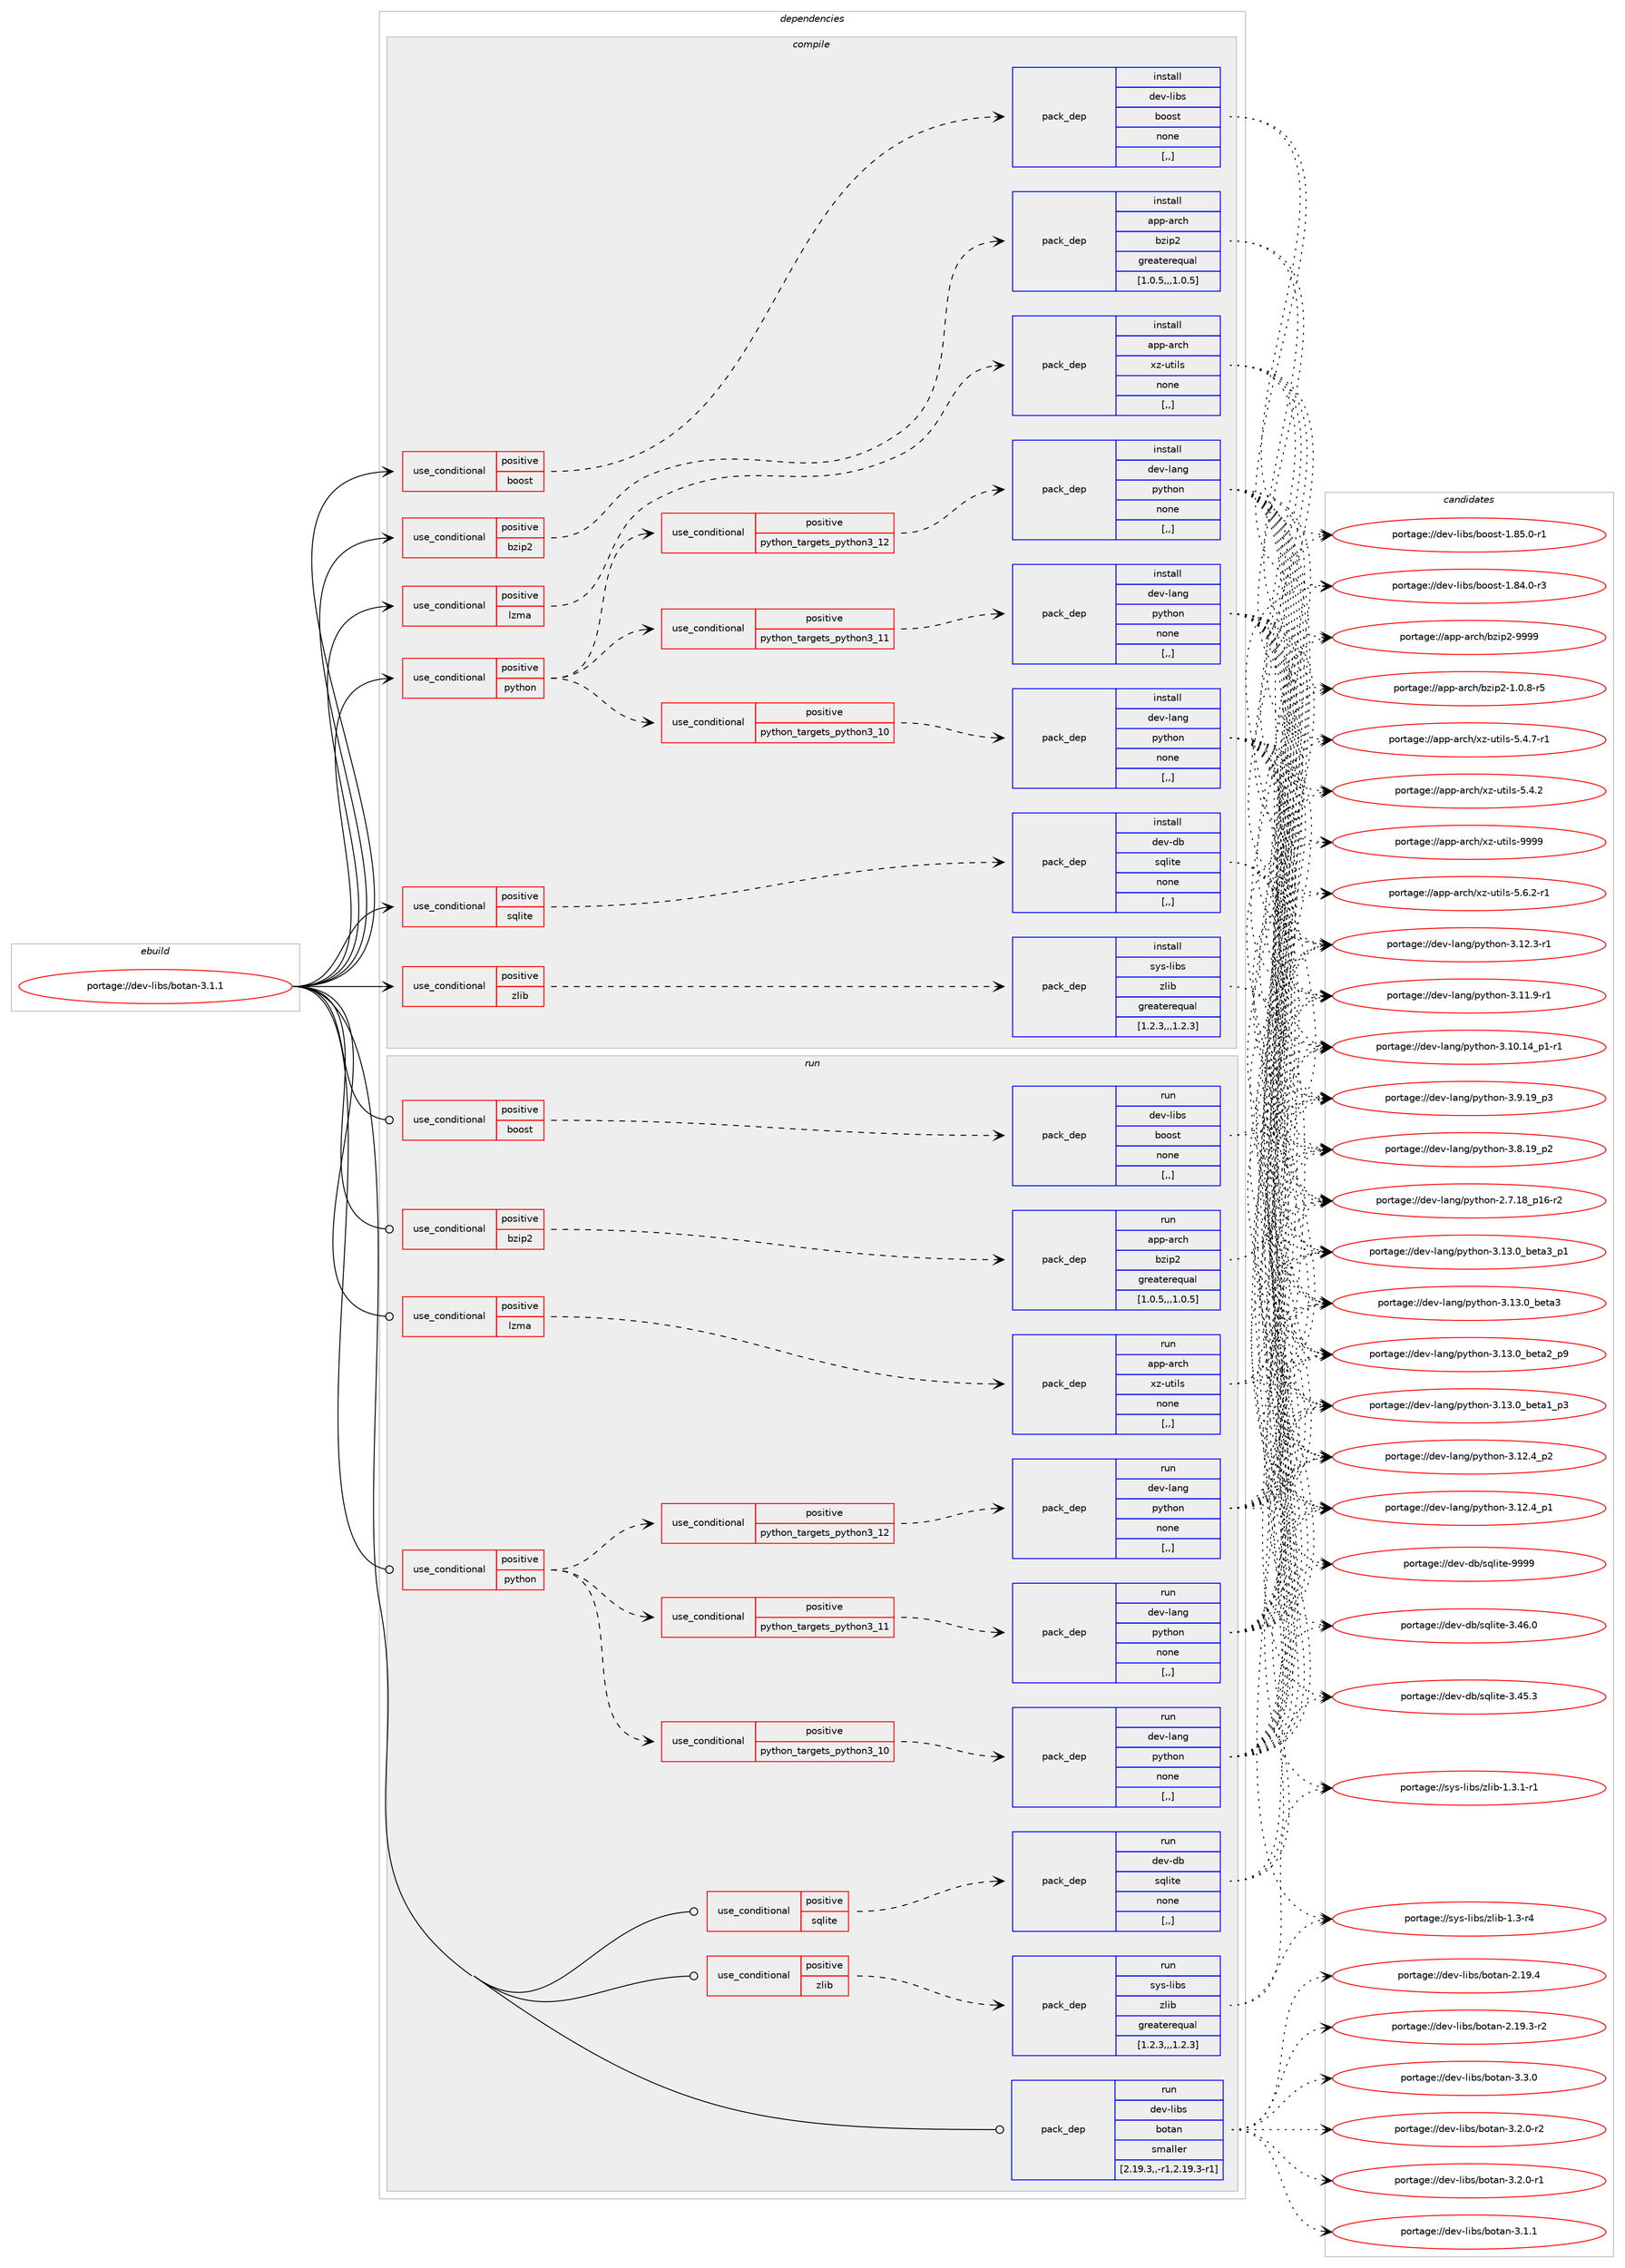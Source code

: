 digraph prolog {

# *************
# Graph options
# *************

newrank=true;
concentrate=true;
compound=true;
graph [rankdir=LR,fontname=Helvetica,fontsize=10,ranksep=1.5];#, ranksep=2.5, nodesep=0.2];
edge  [arrowhead=vee];
node  [fontname=Helvetica,fontsize=10];

# **********
# The ebuild
# **********

subgraph cluster_leftcol {
color=gray;
label=<<i>ebuild</i>>;
id [label="portage://dev-libs/botan-3.1.1", color=red, width=4, href="../dev-libs/botan-3.1.1.svg"];
}

# ****************
# The dependencies
# ****************

subgraph cluster_midcol {
color=gray;
label=<<i>dependencies</i>>;
subgraph cluster_compile {
fillcolor="#eeeeee";
style=filled;
label=<<i>compile</i>>;
subgraph cond25953 {
dependency106552 [label=<<TABLE BORDER="0" CELLBORDER="1" CELLSPACING="0" CELLPADDING="4"><TR><TD ROWSPAN="3" CELLPADDING="10">use_conditional</TD></TR><TR><TD>positive</TD></TR><TR><TD>boost</TD></TR></TABLE>>, shape=none, color=red];
subgraph pack79447 {
dependency106553 [label=<<TABLE BORDER="0" CELLBORDER="1" CELLSPACING="0" CELLPADDING="4" WIDTH="220"><TR><TD ROWSPAN="6" CELLPADDING="30">pack_dep</TD></TR><TR><TD WIDTH="110">install</TD></TR><TR><TD>dev-libs</TD></TR><TR><TD>boost</TD></TR><TR><TD>none</TD></TR><TR><TD>[,,]</TD></TR></TABLE>>, shape=none, color=blue];
}
dependency106552:e -> dependency106553:w [weight=20,style="dashed",arrowhead="vee"];
}
id:e -> dependency106552:w [weight=20,style="solid",arrowhead="vee"];
subgraph cond25954 {
dependency106554 [label=<<TABLE BORDER="0" CELLBORDER="1" CELLSPACING="0" CELLPADDING="4"><TR><TD ROWSPAN="3" CELLPADDING="10">use_conditional</TD></TR><TR><TD>positive</TD></TR><TR><TD>bzip2</TD></TR></TABLE>>, shape=none, color=red];
subgraph pack79448 {
dependency106555 [label=<<TABLE BORDER="0" CELLBORDER="1" CELLSPACING="0" CELLPADDING="4" WIDTH="220"><TR><TD ROWSPAN="6" CELLPADDING="30">pack_dep</TD></TR><TR><TD WIDTH="110">install</TD></TR><TR><TD>app-arch</TD></TR><TR><TD>bzip2</TD></TR><TR><TD>greaterequal</TD></TR><TR><TD>[1.0.5,,,1.0.5]</TD></TR></TABLE>>, shape=none, color=blue];
}
dependency106554:e -> dependency106555:w [weight=20,style="dashed",arrowhead="vee"];
}
id:e -> dependency106554:w [weight=20,style="solid",arrowhead="vee"];
subgraph cond25955 {
dependency106556 [label=<<TABLE BORDER="0" CELLBORDER="1" CELLSPACING="0" CELLPADDING="4"><TR><TD ROWSPAN="3" CELLPADDING="10">use_conditional</TD></TR><TR><TD>positive</TD></TR><TR><TD>lzma</TD></TR></TABLE>>, shape=none, color=red];
subgraph pack79449 {
dependency106557 [label=<<TABLE BORDER="0" CELLBORDER="1" CELLSPACING="0" CELLPADDING="4" WIDTH="220"><TR><TD ROWSPAN="6" CELLPADDING="30">pack_dep</TD></TR><TR><TD WIDTH="110">install</TD></TR><TR><TD>app-arch</TD></TR><TR><TD>xz-utils</TD></TR><TR><TD>none</TD></TR><TR><TD>[,,]</TD></TR></TABLE>>, shape=none, color=blue];
}
dependency106556:e -> dependency106557:w [weight=20,style="dashed",arrowhead="vee"];
}
id:e -> dependency106556:w [weight=20,style="solid",arrowhead="vee"];
subgraph cond25956 {
dependency106558 [label=<<TABLE BORDER="0" CELLBORDER="1" CELLSPACING="0" CELLPADDING="4"><TR><TD ROWSPAN="3" CELLPADDING="10">use_conditional</TD></TR><TR><TD>positive</TD></TR><TR><TD>python</TD></TR></TABLE>>, shape=none, color=red];
subgraph cond25957 {
dependency106559 [label=<<TABLE BORDER="0" CELLBORDER="1" CELLSPACING="0" CELLPADDING="4"><TR><TD ROWSPAN="3" CELLPADDING="10">use_conditional</TD></TR><TR><TD>positive</TD></TR><TR><TD>python_targets_python3_10</TD></TR></TABLE>>, shape=none, color=red];
subgraph pack79450 {
dependency106560 [label=<<TABLE BORDER="0" CELLBORDER="1" CELLSPACING="0" CELLPADDING="4" WIDTH="220"><TR><TD ROWSPAN="6" CELLPADDING="30">pack_dep</TD></TR><TR><TD WIDTH="110">install</TD></TR><TR><TD>dev-lang</TD></TR><TR><TD>python</TD></TR><TR><TD>none</TD></TR><TR><TD>[,,]</TD></TR></TABLE>>, shape=none, color=blue];
}
dependency106559:e -> dependency106560:w [weight=20,style="dashed",arrowhead="vee"];
}
dependency106558:e -> dependency106559:w [weight=20,style="dashed",arrowhead="vee"];
subgraph cond25958 {
dependency106561 [label=<<TABLE BORDER="0" CELLBORDER="1" CELLSPACING="0" CELLPADDING="4"><TR><TD ROWSPAN="3" CELLPADDING="10">use_conditional</TD></TR><TR><TD>positive</TD></TR><TR><TD>python_targets_python3_11</TD></TR></TABLE>>, shape=none, color=red];
subgraph pack79451 {
dependency106562 [label=<<TABLE BORDER="0" CELLBORDER="1" CELLSPACING="0" CELLPADDING="4" WIDTH="220"><TR><TD ROWSPAN="6" CELLPADDING="30">pack_dep</TD></TR><TR><TD WIDTH="110">install</TD></TR><TR><TD>dev-lang</TD></TR><TR><TD>python</TD></TR><TR><TD>none</TD></TR><TR><TD>[,,]</TD></TR></TABLE>>, shape=none, color=blue];
}
dependency106561:e -> dependency106562:w [weight=20,style="dashed",arrowhead="vee"];
}
dependency106558:e -> dependency106561:w [weight=20,style="dashed",arrowhead="vee"];
subgraph cond25959 {
dependency106563 [label=<<TABLE BORDER="0" CELLBORDER="1" CELLSPACING="0" CELLPADDING="4"><TR><TD ROWSPAN="3" CELLPADDING="10">use_conditional</TD></TR><TR><TD>positive</TD></TR><TR><TD>python_targets_python3_12</TD></TR></TABLE>>, shape=none, color=red];
subgraph pack79452 {
dependency106564 [label=<<TABLE BORDER="0" CELLBORDER="1" CELLSPACING="0" CELLPADDING="4" WIDTH="220"><TR><TD ROWSPAN="6" CELLPADDING="30">pack_dep</TD></TR><TR><TD WIDTH="110">install</TD></TR><TR><TD>dev-lang</TD></TR><TR><TD>python</TD></TR><TR><TD>none</TD></TR><TR><TD>[,,]</TD></TR></TABLE>>, shape=none, color=blue];
}
dependency106563:e -> dependency106564:w [weight=20,style="dashed",arrowhead="vee"];
}
dependency106558:e -> dependency106563:w [weight=20,style="dashed",arrowhead="vee"];
}
id:e -> dependency106558:w [weight=20,style="solid",arrowhead="vee"];
subgraph cond25960 {
dependency106565 [label=<<TABLE BORDER="0" CELLBORDER="1" CELLSPACING="0" CELLPADDING="4"><TR><TD ROWSPAN="3" CELLPADDING="10">use_conditional</TD></TR><TR><TD>positive</TD></TR><TR><TD>sqlite</TD></TR></TABLE>>, shape=none, color=red];
subgraph pack79453 {
dependency106566 [label=<<TABLE BORDER="0" CELLBORDER="1" CELLSPACING="0" CELLPADDING="4" WIDTH="220"><TR><TD ROWSPAN="6" CELLPADDING="30">pack_dep</TD></TR><TR><TD WIDTH="110">install</TD></TR><TR><TD>dev-db</TD></TR><TR><TD>sqlite</TD></TR><TR><TD>none</TD></TR><TR><TD>[,,]</TD></TR></TABLE>>, shape=none, color=blue];
}
dependency106565:e -> dependency106566:w [weight=20,style="dashed",arrowhead="vee"];
}
id:e -> dependency106565:w [weight=20,style="solid",arrowhead="vee"];
subgraph cond25961 {
dependency106567 [label=<<TABLE BORDER="0" CELLBORDER="1" CELLSPACING="0" CELLPADDING="4"><TR><TD ROWSPAN="3" CELLPADDING="10">use_conditional</TD></TR><TR><TD>positive</TD></TR><TR><TD>zlib</TD></TR></TABLE>>, shape=none, color=red];
subgraph pack79454 {
dependency106568 [label=<<TABLE BORDER="0" CELLBORDER="1" CELLSPACING="0" CELLPADDING="4" WIDTH="220"><TR><TD ROWSPAN="6" CELLPADDING="30">pack_dep</TD></TR><TR><TD WIDTH="110">install</TD></TR><TR><TD>sys-libs</TD></TR><TR><TD>zlib</TD></TR><TR><TD>greaterequal</TD></TR><TR><TD>[1.2.3,,,1.2.3]</TD></TR></TABLE>>, shape=none, color=blue];
}
dependency106567:e -> dependency106568:w [weight=20,style="dashed",arrowhead="vee"];
}
id:e -> dependency106567:w [weight=20,style="solid",arrowhead="vee"];
}
subgraph cluster_compileandrun {
fillcolor="#eeeeee";
style=filled;
label=<<i>compile and run</i>>;
}
subgraph cluster_run {
fillcolor="#eeeeee";
style=filled;
label=<<i>run</i>>;
subgraph cond25962 {
dependency106569 [label=<<TABLE BORDER="0" CELLBORDER="1" CELLSPACING="0" CELLPADDING="4"><TR><TD ROWSPAN="3" CELLPADDING="10">use_conditional</TD></TR><TR><TD>positive</TD></TR><TR><TD>boost</TD></TR></TABLE>>, shape=none, color=red];
subgraph pack79455 {
dependency106570 [label=<<TABLE BORDER="0" CELLBORDER="1" CELLSPACING="0" CELLPADDING="4" WIDTH="220"><TR><TD ROWSPAN="6" CELLPADDING="30">pack_dep</TD></TR><TR><TD WIDTH="110">run</TD></TR><TR><TD>dev-libs</TD></TR><TR><TD>boost</TD></TR><TR><TD>none</TD></TR><TR><TD>[,,]</TD></TR></TABLE>>, shape=none, color=blue];
}
dependency106569:e -> dependency106570:w [weight=20,style="dashed",arrowhead="vee"];
}
id:e -> dependency106569:w [weight=20,style="solid",arrowhead="odot"];
subgraph cond25963 {
dependency106571 [label=<<TABLE BORDER="0" CELLBORDER="1" CELLSPACING="0" CELLPADDING="4"><TR><TD ROWSPAN="3" CELLPADDING="10">use_conditional</TD></TR><TR><TD>positive</TD></TR><TR><TD>bzip2</TD></TR></TABLE>>, shape=none, color=red];
subgraph pack79456 {
dependency106572 [label=<<TABLE BORDER="0" CELLBORDER="1" CELLSPACING="0" CELLPADDING="4" WIDTH="220"><TR><TD ROWSPAN="6" CELLPADDING="30">pack_dep</TD></TR><TR><TD WIDTH="110">run</TD></TR><TR><TD>app-arch</TD></TR><TR><TD>bzip2</TD></TR><TR><TD>greaterequal</TD></TR><TR><TD>[1.0.5,,,1.0.5]</TD></TR></TABLE>>, shape=none, color=blue];
}
dependency106571:e -> dependency106572:w [weight=20,style="dashed",arrowhead="vee"];
}
id:e -> dependency106571:w [weight=20,style="solid",arrowhead="odot"];
subgraph cond25964 {
dependency106573 [label=<<TABLE BORDER="0" CELLBORDER="1" CELLSPACING="0" CELLPADDING="4"><TR><TD ROWSPAN="3" CELLPADDING="10">use_conditional</TD></TR><TR><TD>positive</TD></TR><TR><TD>lzma</TD></TR></TABLE>>, shape=none, color=red];
subgraph pack79457 {
dependency106574 [label=<<TABLE BORDER="0" CELLBORDER="1" CELLSPACING="0" CELLPADDING="4" WIDTH="220"><TR><TD ROWSPAN="6" CELLPADDING="30">pack_dep</TD></TR><TR><TD WIDTH="110">run</TD></TR><TR><TD>app-arch</TD></TR><TR><TD>xz-utils</TD></TR><TR><TD>none</TD></TR><TR><TD>[,,]</TD></TR></TABLE>>, shape=none, color=blue];
}
dependency106573:e -> dependency106574:w [weight=20,style="dashed",arrowhead="vee"];
}
id:e -> dependency106573:w [weight=20,style="solid",arrowhead="odot"];
subgraph cond25965 {
dependency106575 [label=<<TABLE BORDER="0" CELLBORDER="1" CELLSPACING="0" CELLPADDING="4"><TR><TD ROWSPAN="3" CELLPADDING="10">use_conditional</TD></TR><TR><TD>positive</TD></TR><TR><TD>python</TD></TR></TABLE>>, shape=none, color=red];
subgraph cond25966 {
dependency106576 [label=<<TABLE BORDER="0" CELLBORDER="1" CELLSPACING="0" CELLPADDING="4"><TR><TD ROWSPAN="3" CELLPADDING="10">use_conditional</TD></TR><TR><TD>positive</TD></TR><TR><TD>python_targets_python3_10</TD></TR></TABLE>>, shape=none, color=red];
subgraph pack79458 {
dependency106577 [label=<<TABLE BORDER="0" CELLBORDER="1" CELLSPACING="0" CELLPADDING="4" WIDTH="220"><TR><TD ROWSPAN="6" CELLPADDING="30">pack_dep</TD></TR><TR><TD WIDTH="110">run</TD></TR><TR><TD>dev-lang</TD></TR><TR><TD>python</TD></TR><TR><TD>none</TD></TR><TR><TD>[,,]</TD></TR></TABLE>>, shape=none, color=blue];
}
dependency106576:e -> dependency106577:w [weight=20,style="dashed",arrowhead="vee"];
}
dependency106575:e -> dependency106576:w [weight=20,style="dashed",arrowhead="vee"];
subgraph cond25967 {
dependency106578 [label=<<TABLE BORDER="0" CELLBORDER="1" CELLSPACING="0" CELLPADDING="4"><TR><TD ROWSPAN="3" CELLPADDING="10">use_conditional</TD></TR><TR><TD>positive</TD></TR><TR><TD>python_targets_python3_11</TD></TR></TABLE>>, shape=none, color=red];
subgraph pack79459 {
dependency106579 [label=<<TABLE BORDER="0" CELLBORDER="1" CELLSPACING="0" CELLPADDING="4" WIDTH="220"><TR><TD ROWSPAN="6" CELLPADDING="30">pack_dep</TD></TR><TR><TD WIDTH="110">run</TD></TR><TR><TD>dev-lang</TD></TR><TR><TD>python</TD></TR><TR><TD>none</TD></TR><TR><TD>[,,]</TD></TR></TABLE>>, shape=none, color=blue];
}
dependency106578:e -> dependency106579:w [weight=20,style="dashed",arrowhead="vee"];
}
dependency106575:e -> dependency106578:w [weight=20,style="dashed",arrowhead="vee"];
subgraph cond25968 {
dependency106580 [label=<<TABLE BORDER="0" CELLBORDER="1" CELLSPACING="0" CELLPADDING="4"><TR><TD ROWSPAN="3" CELLPADDING="10">use_conditional</TD></TR><TR><TD>positive</TD></TR><TR><TD>python_targets_python3_12</TD></TR></TABLE>>, shape=none, color=red];
subgraph pack79460 {
dependency106581 [label=<<TABLE BORDER="0" CELLBORDER="1" CELLSPACING="0" CELLPADDING="4" WIDTH="220"><TR><TD ROWSPAN="6" CELLPADDING="30">pack_dep</TD></TR><TR><TD WIDTH="110">run</TD></TR><TR><TD>dev-lang</TD></TR><TR><TD>python</TD></TR><TR><TD>none</TD></TR><TR><TD>[,,]</TD></TR></TABLE>>, shape=none, color=blue];
}
dependency106580:e -> dependency106581:w [weight=20,style="dashed",arrowhead="vee"];
}
dependency106575:e -> dependency106580:w [weight=20,style="dashed",arrowhead="vee"];
}
id:e -> dependency106575:w [weight=20,style="solid",arrowhead="odot"];
subgraph cond25969 {
dependency106582 [label=<<TABLE BORDER="0" CELLBORDER="1" CELLSPACING="0" CELLPADDING="4"><TR><TD ROWSPAN="3" CELLPADDING="10">use_conditional</TD></TR><TR><TD>positive</TD></TR><TR><TD>sqlite</TD></TR></TABLE>>, shape=none, color=red];
subgraph pack79461 {
dependency106583 [label=<<TABLE BORDER="0" CELLBORDER="1" CELLSPACING="0" CELLPADDING="4" WIDTH="220"><TR><TD ROWSPAN="6" CELLPADDING="30">pack_dep</TD></TR><TR><TD WIDTH="110">run</TD></TR><TR><TD>dev-db</TD></TR><TR><TD>sqlite</TD></TR><TR><TD>none</TD></TR><TR><TD>[,,]</TD></TR></TABLE>>, shape=none, color=blue];
}
dependency106582:e -> dependency106583:w [weight=20,style="dashed",arrowhead="vee"];
}
id:e -> dependency106582:w [weight=20,style="solid",arrowhead="odot"];
subgraph cond25970 {
dependency106584 [label=<<TABLE BORDER="0" CELLBORDER="1" CELLSPACING="0" CELLPADDING="4"><TR><TD ROWSPAN="3" CELLPADDING="10">use_conditional</TD></TR><TR><TD>positive</TD></TR><TR><TD>zlib</TD></TR></TABLE>>, shape=none, color=red];
subgraph pack79462 {
dependency106585 [label=<<TABLE BORDER="0" CELLBORDER="1" CELLSPACING="0" CELLPADDING="4" WIDTH="220"><TR><TD ROWSPAN="6" CELLPADDING="30">pack_dep</TD></TR><TR><TD WIDTH="110">run</TD></TR><TR><TD>sys-libs</TD></TR><TR><TD>zlib</TD></TR><TR><TD>greaterequal</TD></TR><TR><TD>[1.2.3,,,1.2.3]</TD></TR></TABLE>>, shape=none, color=blue];
}
dependency106584:e -> dependency106585:w [weight=20,style="dashed",arrowhead="vee"];
}
id:e -> dependency106584:w [weight=20,style="solid",arrowhead="odot"];
subgraph pack79463 {
dependency106586 [label=<<TABLE BORDER="0" CELLBORDER="1" CELLSPACING="0" CELLPADDING="4" WIDTH="220"><TR><TD ROWSPAN="6" CELLPADDING="30">pack_dep</TD></TR><TR><TD WIDTH="110">run</TD></TR><TR><TD>dev-libs</TD></TR><TR><TD>botan</TD></TR><TR><TD>smaller</TD></TR><TR><TD>[2.19.3,,-r1,2.19.3-r1]</TD></TR></TABLE>>, shape=none, color=blue];
}
id:e -> dependency106586:w [weight=20,style="solid",arrowhead="odot"];
}
}

# **************
# The candidates
# **************

subgraph cluster_choices {
rank=same;
color=gray;
label=<<i>candidates</i>>;

subgraph choice79447 {
color=black;
nodesep=1;
choice10010111845108105981154798111111115116454946565346484511449 [label="portage://dev-libs/boost-1.85.0-r1", color=red, width=4,href="../dev-libs/boost-1.85.0-r1.svg"];
choice10010111845108105981154798111111115116454946565246484511451 [label="portage://dev-libs/boost-1.84.0-r3", color=red, width=4,href="../dev-libs/boost-1.84.0-r3.svg"];
dependency106553:e -> choice10010111845108105981154798111111115116454946565346484511449:w [style=dotted,weight="100"];
dependency106553:e -> choice10010111845108105981154798111111115116454946565246484511451:w [style=dotted,weight="100"];
}
subgraph choice79448 {
color=black;
nodesep=1;
choice971121124597114991044798122105112504557575757 [label="portage://app-arch/bzip2-9999", color=red, width=4,href="../app-arch/bzip2-9999.svg"];
choice971121124597114991044798122105112504549464846564511453 [label="portage://app-arch/bzip2-1.0.8-r5", color=red, width=4,href="../app-arch/bzip2-1.0.8-r5.svg"];
dependency106555:e -> choice971121124597114991044798122105112504557575757:w [style=dotted,weight="100"];
dependency106555:e -> choice971121124597114991044798122105112504549464846564511453:w [style=dotted,weight="100"];
}
subgraph choice79449 {
color=black;
nodesep=1;
choice9711211245971149910447120122451171161051081154557575757 [label="portage://app-arch/xz-utils-9999", color=red, width=4,href="../app-arch/xz-utils-9999.svg"];
choice9711211245971149910447120122451171161051081154553465446504511449 [label="portage://app-arch/xz-utils-5.6.2-r1", color=red, width=4,href="../app-arch/xz-utils-5.6.2-r1.svg"];
choice9711211245971149910447120122451171161051081154553465246554511449 [label="portage://app-arch/xz-utils-5.4.7-r1", color=red, width=4,href="../app-arch/xz-utils-5.4.7-r1.svg"];
choice971121124597114991044712012245117116105108115455346524650 [label="portage://app-arch/xz-utils-5.4.2", color=red, width=4,href="../app-arch/xz-utils-5.4.2.svg"];
dependency106557:e -> choice9711211245971149910447120122451171161051081154557575757:w [style=dotted,weight="100"];
dependency106557:e -> choice9711211245971149910447120122451171161051081154553465446504511449:w [style=dotted,weight="100"];
dependency106557:e -> choice9711211245971149910447120122451171161051081154553465246554511449:w [style=dotted,weight="100"];
dependency106557:e -> choice971121124597114991044712012245117116105108115455346524650:w [style=dotted,weight="100"];
}
subgraph choice79450 {
color=black;
nodesep=1;
choice10010111845108971101034711212111610411111045514649514648959810111697519511249 [label="portage://dev-lang/python-3.13.0_beta3_p1", color=red, width=4,href="../dev-lang/python-3.13.0_beta3_p1.svg"];
choice1001011184510897110103471121211161041111104551464951464895981011169751 [label="portage://dev-lang/python-3.13.0_beta3", color=red, width=4,href="../dev-lang/python-3.13.0_beta3.svg"];
choice10010111845108971101034711212111610411111045514649514648959810111697509511257 [label="portage://dev-lang/python-3.13.0_beta2_p9", color=red, width=4,href="../dev-lang/python-3.13.0_beta2_p9.svg"];
choice10010111845108971101034711212111610411111045514649514648959810111697499511251 [label="portage://dev-lang/python-3.13.0_beta1_p3", color=red, width=4,href="../dev-lang/python-3.13.0_beta1_p3.svg"];
choice100101118451089711010347112121116104111110455146495046529511250 [label="portage://dev-lang/python-3.12.4_p2", color=red, width=4,href="../dev-lang/python-3.12.4_p2.svg"];
choice100101118451089711010347112121116104111110455146495046529511249 [label="portage://dev-lang/python-3.12.4_p1", color=red, width=4,href="../dev-lang/python-3.12.4_p1.svg"];
choice100101118451089711010347112121116104111110455146495046514511449 [label="portage://dev-lang/python-3.12.3-r1", color=red, width=4,href="../dev-lang/python-3.12.3-r1.svg"];
choice100101118451089711010347112121116104111110455146494946574511449 [label="portage://dev-lang/python-3.11.9-r1", color=red, width=4,href="../dev-lang/python-3.11.9-r1.svg"];
choice100101118451089711010347112121116104111110455146494846495295112494511449 [label="portage://dev-lang/python-3.10.14_p1-r1", color=red, width=4,href="../dev-lang/python-3.10.14_p1-r1.svg"];
choice100101118451089711010347112121116104111110455146574649579511251 [label="portage://dev-lang/python-3.9.19_p3", color=red, width=4,href="../dev-lang/python-3.9.19_p3.svg"];
choice100101118451089711010347112121116104111110455146564649579511250 [label="portage://dev-lang/python-3.8.19_p2", color=red, width=4,href="../dev-lang/python-3.8.19_p2.svg"];
choice100101118451089711010347112121116104111110455046554649569511249544511450 [label="portage://dev-lang/python-2.7.18_p16-r2", color=red, width=4,href="../dev-lang/python-2.7.18_p16-r2.svg"];
dependency106560:e -> choice10010111845108971101034711212111610411111045514649514648959810111697519511249:w [style=dotted,weight="100"];
dependency106560:e -> choice1001011184510897110103471121211161041111104551464951464895981011169751:w [style=dotted,weight="100"];
dependency106560:e -> choice10010111845108971101034711212111610411111045514649514648959810111697509511257:w [style=dotted,weight="100"];
dependency106560:e -> choice10010111845108971101034711212111610411111045514649514648959810111697499511251:w [style=dotted,weight="100"];
dependency106560:e -> choice100101118451089711010347112121116104111110455146495046529511250:w [style=dotted,weight="100"];
dependency106560:e -> choice100101118451089711010347112121116104111110455146495046529511249:w [style=dotted,weight="100"];
dependency106560:e -> choice100101118451089711010347112121116104111110455146495046514511449:w [style=dotted,weight="100"];
dependency106560:e -> choice100101118451089711010347112121116104111110455146494946574511449:w [style=dotted,weight="100"];
dependency106560:e -> choice100101118451089711010347112121116104111110455146494846495295112494511449:w [style=dotted,weight="100"];
dependency106560:e -> choice100101118451089711010347112121116104111110455146574649579511251:w [style=dotted,weight="100"];
dependency106560:e -> choice100101118451089711010347112121116104111110455146564649579511250:w [style=dotted,weight="100"];
dependency106560:e -> choice100101118451089711010347112121116104111110455046554649569511249544511450:w [style=dotted,weight="100"];
}
subgraph choice79451 {
color=black;
nodesep=1;
choice10010111845108971101034711212111610411111045514649514648959810111697519511249 [label="portage://dev-lang/python-3.13.0_beta3_p1", color=red, width=4,href="../dev-lang/python-3.13.0_beta3_p1.svg"];
choice1001011184510897110103471121211161041111104551464951464895981011169751 [label="portage://dev-lang/python-3.13.0_beta3", color=red, width=4,href="../dev-lang/python-3.13.0_beta3.svg"];
choice10010111845108971101034711212111610411111045514649514648959810111697509511257 [label="portage://dev-lang/python-3.13.0_beta2_p9", color=red, width=4,href="../dev-lang/python-3.13.0_beta2_p9.svg"];
choice10010111845108971101034711212111610411111045514649514648959810111697499511251 [label="portage://dev-lang/python-3.13.0_beta1_p3", color=red, width=4,href="../dev-lang/python-3.13.0_beta1_p3.svg"];
choice100101118451089711010347112121116104111110455146495046529511250 [label="portage://dev-lang/python-3.12.4_p2", color=red, width=4,href="../dev-lang/python-3.12.4_p2.svg"];
choice100101118451089711010347112121116104111110455146495046529511249 [label="portage://dev-lang/python-3.12.4_p1", color=red, width=4,href="../dev-lang/python-3.12.4_p1.svg"];
choice100101118451089711010347112121116104111110455146495046514511449 [label="portage://dev-lang/python-3.12.3-r1", color=red, width=4,href="../dev-lang/python-3.12.3-r1.svg"];
choice100101118451089711010347112121116104111110455146494946574511449 [label="portage://dev-lang/python-3.11.9-r1", color=red, width=4,href="../dev-lang/python-3.11.9-r1.svg"];
choice100101118451089711010347112121116104111110455146494846495295112494511449 [label="portage://dev-lang/python-3.10.14_p1-r1", color=red, width=4,href="../dev-lang/python-3.10.14_p1-r1.svg"];
choice100101118451089711010347112121116104111110455146574649579511251 [label="portage://dev-lang/python-3.9.19_p3", color=red, width=4,href="../dev-lang/python-3.9.19_p3.svg"];
choice100101118451089711010347112121116104111110455146564649579511250 [label="portage://dev-lang/python-3.8.19_p2", color=red, width=4,href="../dev-lang/python-3.8.19_p2.svg"];
choice100101118451089711010347112121116104111110455046554649569511249544511450 [label="portage://dev-lang/python-2.7.18_p16-r2", color=red, width=4,href="../dev-lang/python-2.7.18_p16-r2.svg"];
dependency106562:e -> choice10010111845108971101034711212111610411111045514649514648959810111697519511249:w [style=dotted,weight="100"];
dependency106562:e -> choice1001011184510897110103471121211161041111104551464951464895981011169751:w [style=dotted,weight="100"];
dependency106562:e -> choice10010111845108971101034711212111610411111045514649514648959810111697509511257:w [style=dotted,weight="100"];
dependency106562:e -> choice10010111845108971101034711212111610411111045514649514648959810111697499511251:w [style=dotted,weight="100"];
dependency106562:e -> choice100101118451089711010347112121116104111110455146495046529511250:w [style=dotted,weight="100"];
dependency106562:e -> choice100101118451089711010347112121116104111110455146495046529511249:w [style=dotted,weight="100"];
dependency106562:e -> choice100101118451089711010347112121116104111110455146495046514511449:w [style=dotted,weight="100"];
dependency106562:e -> choice100101118451089711010347112121116104111110455146494946574511449:w [style=dotted,weight="100"];
dependency106562:e -> choice100101118451089711010347112121116104111110455146494846495295112494511449:w [style=dotted,weight="100"];
dependency106562:e -> choice100101118451089711010347112121116104111110455146574649579511251:w [style=dotted,weight="100"];
dependency106562:e -> choice100101118451089711010347112121116104111110455146564649579511250:w [style=dotted,weight="100"];
dependency106562:e -> choice100101118451089711010347112121116104111110455046554649569511249544511450:w [style=dotted,weight="100"];
}
subgraph choice79452 {
color=black;
nodesep=1;
choice10010111845108971101034711212111610411111045514649514648959810111697519511249 [label="portage://dev-lang/python-3.13.0_beta3_p1", color=red, width=4,href="../dev-lang/python-3.13.0_beta3_p1.svg"];
choice1001011184510897110103471121211161041111104551464951464895981011169751 [label="portage://dev-lang/python-3.13.0_beta3", color=red, width=4,href="../dev-lang/python-3.13.0_beta3.svg"];
choice10010111845108971101034711212111610411111045514649514648959810111697509511257 [label="portage://dev-lang/python-3.13.0_beta2_p9", color=red, width=4,href="../dev-lang/python-3.13.0_beta2_p9.svg"];
choice10010111845108971101034711212111610411111045514649514648959810111697499511251 [label="portage://dev-lang/python-3.13.0_beta1_p3", color=red, width=4,href="../dev-lang/python-3.13.0_beta1_p3.svg"];
choice100101118451089711010347112121116104111110455146495046529511250 [label="portage://dev-lang/python-3.12.4_p2", color=red, width=4,href="../dev-lang/python-3.12.4_p2.svg"];
choice100101118451089711010347112121116104111110455146495046529511249 [label="portage://dev-lang/python-3.12.4_p1", color=red, width=4,href="../dev-lang/python-3.12.4_p1.svg"];
choice100101118451089711010347112121116104111110455146495046514511449 [label="portage://dev-lang/python-3.12.3-r1", color=red, width=4,href="../dev-lang/python-3.12.3-r1.svg"];
choice100101118451089711010347112121116104111110455146494946574511449 [label="portage://dev-lang/python-3.11.9-r1", color=red, width=4,href="../dev-lang/python-3.11.9-r1.svg"];
choice100101118451089711010347112121116104111110455146494846495295112494511449 [label="portage://dev-lang/python-3.10.14_p1-r1", color=red, width=4,href="../dev-lang/python-3.10.14_p1-r1.svg"];
choice100101118451089711010347112121116104111110455146574649579511251 [label="portage://dev-lang/python-3.9.19_p3", color=red, width=4,href="../dev-lang/python-3.9.19_p3.svg"];
choice100101118451089711010347112121116104111110455146564649579511250 [label="portage://dev-lang/python-3.8.19_p2", color=red, width=4,href="../dev-lang/python-3.8.19_p2.svg"];
choice100101118451089711010347112121116104111110455046554649569511249544511450 [label="portage://dev-lang/python-2.7.18_p16-r2", color=red, width=4,href="../dev-lang/python-2.7.18_p16-r2.svg"];
dependency106564:e -> choice10010111845108971101034711212111610411111045514649514648959810111697519511249:w [style=dotted,weight="100"];
dependency106564:e -> choice1001011184510897110103471121211161041111104551464951464895981011169751:w [style=dotted,weight="100"];
dependency106564:e -> choice10010111845108971101034711212111610411111045514649514648959810111697509511257:w [style=dotted,weight="100"];
dependency106564:e -> choice10010111845108971101034711212111610411111045514649514648959810111697499511251:w [style=dotted,weight="100"];
dependency106564:e -> choice100101118451089711010347112121116104111110455146495046529511250:w [style=dotted,weight="100"];
dependency106564:e -> choice100101118451089711010347112121116104111110455146495046529511249:w [style=dotted,weight="100"];
dependency106564:e -> choice100101118451089711010347112121116104111110455146495046514511449:w [style=dotted,weight="100"];
dependency106564:e -> choice100101118451089711010347112121116104111110455146494946574511449:w [style=dotted,weight="100"];
dependency106564:e -> choice100101118451089711010347112121116104111110455146494846495295112494511449:w [style=dotted,weight="100"];
dependency106564:e -> choice100101118451089711010347112121116104111110455146574649579511251:w [style=dotted,weight="100"];
dependency106564:e -> choice100101118451089711010347112121116104111110455146564649579511250:w [style=dotted,weight="100"];
dependency106564:e -> choice100101118451089711010347112121116104111110455046554649569511249544511450:w [style=dotted,weight="100"];
}
subgraph choice79453 {
color=black;
nodesep=1;
choice1001011184510098471151131081051161014557575757 [label="portage://dev-db/sqlite-9999", color=red, width=4,href="../dev-db/sqlite-9999.svg"];
choice10010111845100984711511310810511610145514652544648 [label="portage://dev-db/sqlite-3.46.0", color=red, width=4,href="../dev-db/sqlite-3.46.0.svg"];
choice10010111845100984711511310810511610145514652534651 [label="portage://dev-db/sqlite-3.45.3", color=red, width=4,href="../dev-db/sqlite-3.45.3.svg"];
dependency106566:e -> choice1001011184510098471151131081051161014557575757:w [style=dotted,weight="100"];
dependency106566:e -> choice10010111845100984711511310810511610145514652544648:w [style=dotted,weight="100"];
dependency106566:e -> choice10010111845100984711511310810511610145514652534651:w [style=dotted,weight="100"];
}
subgraph choice79454 {
color=black;
nodesep=1;
choice115121115451081059811547122108105984549465146494511449 [label="portage://sys-libs/zlib-1.3.1-r1", color=red, width=4,href="../sys-libs/zlib-1.3.1-r1.svg"];
choice11512111545108105981154712210810598454946514511452 [label="portage://sys-libs/zlib-1.3-r4", color=red, width=4,href="../sys-libs/zlib-1.3-r4.svg"];
dependency106568:e -> choice115121115451081059811547122108105984549465146494511449:w [style=dotted,weight="100"];
dependency106568:e -> choice11512111545108105981154712210810598454946514511452:w [style=dotted,weight="100"];
}
subgraph choice79455 {
color=black;
nodesep=1;
choice10010111845108105981154798111111115116454946565346484511449 [label="portage://dev-libs/boost-1.85.0-r1", color=red, width=4,href="../dev-libs/boost-1.85.0-r1.svg"];
choice10010111845108105981154798111111115116454946565246484511451 [label="portage://dev-libs/boost-1.84.0-r3", color=red, width=4,href="../dev-libs/boost-1.84.0-r3.svg"];
dependency106570:e -> choice10010111845108105981154798111111115116454946565346484511449:w [style=dotted,weight="100"];
dependency106570:e -> choice10010111845108105981154798111111115116454946565246484511451:w [style=dotted,weight="100"];
}
subgraph choice79456 {
color=black;
nodesep=1;
choice971121124597114991044798122105112504557575757 [label="portage://app-arch/bzip2-9999", color=red, width=4,href="../app-arch/bzip2-9999.svg"];
choice971121124597114991044798122105112504549464846564511453 [label="portage://app-arch/bzip2-1.0.8-r5", color=red, width=4,href="../app-arch/bzip2-1.0.8-r5.svg"];
dependency106572:e -> choice971121124597114991044798122105112504557575757:w [style=dotted,weight="100"];
dependency106572:e -> choice971121124597114991044798122105112504549464846564511453:w [style=dotted,weight="100"];
}
subgraph choice79457 {
color=black;
nodesep=1;
choice9711211245971149910447120122451171161051081154557575757 [label="portage://app-arch/xz-utils-9999", color=red, width=4,href="../app-arch/xz-utils-9999.svg"];
choice9711211245971149910447120122451171161051081154553465446504511449 [label="portage://app-arch/xz-utils-5.6.2-r1", color=red, width=4,href="../app-arch/xz-utils-5.6.2-r1.svg"];
choice9711211245971149910447120122451171161051081154553465246554511449 [label="portage://app-arch/xz-utils-5.4.7-r1", color=red, width=4,href="../app-arch/xz-utils-5.4.7-r1.svg"];
choice971121124597114991044712012245117116105108115455346524650 [label="portage://app-arch/xz-utils-5.4.2", color=red, width=4,href="../app-arch/xz-utils-5.4.2.svg"];
dependency106574:e -> choice9711211245971149910447120122451171161051081154557575757:w [style=dotted,weight="100"];
dependency106574:e -> choice9711211245971149910447120122451171161051081154553465446504511449:w [style=dotted,weight="100"];
dependency106574:e -> choice9711211245971149910447120122451171161051081154553465246554511449:w [style=dotted,weight="100"];
dependency106574:e -> choice971121124597114991044712012245117116105108115455346524650:w [style=dotted,weight="100"];
}
subgraph choice79458 {
color=black;
nodesep=1;
choice10010111845108971101034711212111610411111045514649514648959810111697519511249 [label="portage://dev-lang/python-3.13.0_beta3_p1", color=red, width=4,href="../dev-lang/python-3.13.0_beta3_p1.svg"];
choice1001011184510897110103471121211161041111104551464951464895981011169751 [label="portage://dev-lang/python-3.13.0_beta3", color=red, width=4,href="../dev-lang/python-3.13.0_beta3.svg"];
choice10010111845108971101034711212111610411111045514649514648959810111697509511257 [label="portage://dev-lang/python-3.13.0_beta2_p9", color=red, width=4,href="../dev-lang/python-3.13.0_beta2_p9.svg"];
choice10010111845108971101034711212111610411111045514649514648959810111697499511251 [label="portage://dev-lang/python-3.13.0_beta1_p3", color=red, width=4,href="../dev-lang/python-3.13.0_beta1_p3.svg"];
choice100101118451089711010347112121116104111110455146495046529511250 [label="portage://dev-lang/python-3.12.4_p2", color=red, width=4,href="../dev-lang/python-3.12.4_p2.svg"];
choice100101118451089711010347112121116104111110455146495046529511249 [label="portage://dev-lang/python-3.12.4_p1", color=red, width=4,href="../dev-lang/python-3.12.4_p1.svg"];
choice100101118451089711010347112121116104111110455146495046514511449 [label="portage://dev-lang/python-3.12.3-r1", color=red, width=4,href="../dev-lang/python-3.12.3-r1.svg"];
choice100101118451089711010347112121116104111110455146494946574511449 [label="portage://dev-lang/python-3.11.9-r1", color=red, width=4,href="../dev-lang/python-3.11.9-r1.svg"];
choice100101118451089711010347112121116104111110455146494846495295112494511449 [label="portage://dev-lang/python-3.10.14_p1-r1", color=red, width=4,href="../dev-lang/python-3.10.14_p1-r1.svg"];
choice100101118451089711010347112121116104111110455146574649579511251 [label="portage://dev-lang/python-3.9.19_p3", color=red, width=4,href="../dev-lang/python-3.9.19_p3.svg"];
choice100101118451089711010347112121116104111110455146564649579511250 [label="portage://dev-lang/python-3.8.19_p2", color=red, width=4,href="../dev-lang/python-3.8.19_p2.svg"];
choice100101118451089711010347112121116104111110455046554649569511249544511450 [label="portage://dev-lang/python-2.7.18_p16-r2", color=red, width=4,href="../dev-lang/python-2.7.18_p16-r2.svg"];
dependency106577:e -> choice10010111845108971101034711212111610411111045514649514648959810111697519511249:w [style=dotted,weight="100"];
dependency106577:e -> choice1001011184510897110103471121211161041111104551464951464895981011169751:w [style=dotted,weight="100"];
dependency106577:e -> choice10010111845108971101034711212111610411111045514649514648959810111697509511257:w [style=dotted,weight="100"];
dependency106577:e -> choice10010111845108971101034711212111610411111045514649514648959810111697499511251:w [style=dotted,weight="100"];
dependency106577:e -> choice100101118451089711010347112121116104111110455146495046529511250:w [style=dotted,weight="100"];
dependency106577:e -> choice100101118451089711010347112121116104111110455146495046529511249:w [style=dotted,weight="100"];
dependency106577:e -> choice100101118451089711010347112121116104111110455146495046514511449:w [style=dotted,weight="100"];
dependency106577:e -> choice100101118451089711010347112121116104111110455146494946574511449:w [style=dotted,weight="100"];
dependency106577:e -> choice100101118451089711010347112121116104111110455146494846495295112494511449:w [style=dotted,weight="100"];
dependency106577:e -> choice100101118451089711010347112121116104111110455146574649579511251:w [style=dotted,weight="100"];
dependency106577:e -> choice100101118451089711010347112121116104111110455146564649579511250:w [style=dotted,weight="100"];
dependency106577:e -> choice100101118451089711010347112121116104111110455046554649569511249544511450:w [style=dotted,weight="100"];
}
subgraph choice79459 {
color=black;
nodesep=1;
choice10010111845108971101034711212111610411111045514649514648959810111697519511249 [label="portage://dev-lang/python-3.13.0_beta3_p1", color=red, width=4,href="../dev-lang/python-3.13.0_beta3_p1.svg"];
choice1001011184510897110103471121211161041111104551464951464895981011169751 [label="portage://dev-lang/python-3.13.0_beta3", color=red, width=4,href="../dev-lang/python-3.13.0_beta3.svg"];
choice10010111845108971101034711212111610411111045514649514648959810111697509511257 [label="portage://dev-lang/python-3.13.0_beta2_p9", color=red, width=4,href="../dev-lang/python-3.13.0_beta2_p9.svg"];
choice10010111845108971101034711212111610411111045514649514648959810111697499511251 [label="portage://dev-lang/python-3.13.0_beta1_p3", color=red, width=4,href="../dev-lang/python-3.13.0_beta1_p3.svg"];
choice100101118451089711010347112121116104111110455146495046529511250 [label="portage://dev-lang/python-3.12.4_p2", color=red, width=4,href="../dev-lang/python-3.12.4_p2.svg"];
choice100101118451089711010347112121116104111110455146495046529511249 [label="portage://dev-lang/python-3.12.4_p1", color=red, width=4,href="../dev-lang/python-3.12.4_p1.svg"];
choice100101118451089711010347112121116104111110455146495046514511449 [label="portage://dev-lang/python-3.12.3-r1", color=red, width=4,href="../dev-lang/python-3.12.3-r1.svg"];
choice100101118451089711010347112121116104111110455146494946574511449 [label="portage://dev-lang/python-3.11.9-r1", color=red, width=4,href="../dev-lang/python-3.11.9-r1.svg"];
choice100101118451089711010347112121116104111110455146494846495295112494511449 [label="portage://dev-lang/python-3.10.14_p1-r1", color=red, width=4,href="../dev-lang/python-3.10.14_p1-r1.svg"];
choice100101118451089711010347112121116104111110455146574649579511251 [label="portage://dev-lang/python-3.9.19_p3", color=red, width=4,href="../dev-lang/python-3.9.19_p3.svg"];
choice100101118451089711010347112121116104111110455146564649579511250 [label="portage://dev-lang/python-3.8.19_p2", color=red, width=4,href="../dev-lang/python-3.8.19_p2.svg"];
choice100101118451089711010347112121116104111110455046554649569511249544511450 [label="portage://dev-lang/python-2.7.18_p16-r2", color=red, width=4,href="../dev-lang/python-2.7.18_p16-r2.svg"];
dependency106579:e -> choice10010111845108971101034711212111610411111045514649514648959810111697519511249:w [style=dotted,weight="100"];
dependency106579:e -> choice1001011184510897110103471121211161041111104551464951464895981011169751:w [style=dotted,weight="100"];
dependency106579:e -> choice10010111845108971101034711212111610411111045514649514648959810111697509511257:w [style=dotted,weight="100"];
dependency106579:e -> choice10010111845108971101034711212111610411111045514649514648959810111697499511251:w [style=dotted,weight="100"];
dependency106579:e -> choice100101118451089711010347112121116104111110455146495046529511250:w [style=dotted,weight="100"];
dependency106579:e -> choice100101118451089711010347112121116104111110455146495046529511249:w [style=dotted,weight="100"];
dependency106579:e -> choice100101118451089711010347112121116104111110455146495046514511449:w [style=dotted,weight="100"];
dependency106579:e -> choice100101118451089711010347112121116104111110455146494946574511449:w [style=dotted,weight="100"];
dependency106579:e -> choice100101118451089711010347112121116104111110455146494846495295112494511449:w [style=dotted,weight="100"];
dependency106579:e -> choice100101118451089711010347112121116104111110455146574649579511251:w [style=dotted,weight="100"];
dependency106579:e -> choice100101118451089711010347112121116104111110455146564649579511250:w [style=dotted,weight="100"];
dependency106579:e -> choice100101118451089711010347112121116104111110455046554649569511249544511450:w [style=dotted,weight="100"];
}
subgraph choice79460 {
color=black;
nodesep=1;
choice10010111845108971101034711212111610411111045514649514648959810111697519511249 [label="portage://dev-lang/python-3.13.0_beta3_p1", color=red, width=4,href="../dev-lang/python-3.13.0_beta3_p1.svg"];
choice1001011184510897110103471121211161041111104551464951464895981011169751 [label="portage://dev-lang/python-3.13.0_beta3", color=red, width=4,href="../dev-lang/python-3.13.0_beta3.svg"];
choice10010111845108971101034711212111610411111045514649514648959810111697509511257 [label="portage://dev-lang/python-3.13.0_beta2_p9", color=red, width=4,href="../dev-lang/python-3.13.0_beta2_p9.svg"];
choice10010111845108971101034711212111610411111045514649514648959810111697499511251 [label="portage://dev-lang/python-3.13.0_beta1_p3", color=red, width=4,href="../dev-lang/python-3.13.0_beta1_p3.svg"];
choice100101118451089711010347112121116104111110455146495046529511250 [label="portage://dev-lang/python-3.12.4_p2", color=red, width=4,href="../dev-lang/python-3.12.4_p2.svg"];
choice100101118451089711010347112121116104111110455146495046529511249 [label="portage://dev-lang/python-3.12.4_p1", color=red, width=4,href="../dev-lang/python-3.12.4_p1.svg"];
choice100101118451089711010347112121116104111110455146495046514511449 [label="portage://dev-lang/python-3.12.3-r1", color=red, width=4,href="../dev-lang/python-3.12.3-r1.svg"];
choice100101118451089711010347112121116104111110455146494946574511449 [label="portage://dev-lang/python-3.11.9-r1", color=red, width=4,href="../dev-lang/python-3.11.9-r1.svg"];
choice100101118451089711010347112121116104111110455146494846495295112494511449 [label="portage://dev-lang/python-3.10.14_p1-r1", color=red, width=4,href="../dev-lang/python-3.10.14_p1-r1.svg"];
choice100101118451089711010347112121116104111110455146574649579511251 [label="portage://dev-lang/python-3.9.19_p3", color=red, width=4,href="../dev-lang/python-3.9.19_p3.svg"];
choice100101118451089711010347112121116104111110455146564649579511250 [label="portage://dev-lang/python-3.8.19_p2", color=red, width=4,href="../dev-lang/python-3.8.19_p2.svg"];
choice100101118451089711010347112121116104111110455046554649569511249544511450 [label="portage://dev-lang/python-2.7.18_p16-r2", color=red, width=4,href="../dev-lang/python-2.7.18_p16-r2.svg"];
dependency106581:e -> choice10010111845108971101034711212111610411111045514649514648959810111697519511249:w [style=dotted,weight="100"];
dependency106581:e -> choice1001011184510897110103471121211161041111104551464951464895981011169751:w [style=dotted,weight="100"];
dependency106581:e -> choice10010111845108971101034711212111610411111045514649514648959810111697509511257:w [style=dotted,weight="100"];
dependency106581:e -> choice10010111845108971101034711212111610411111045514649514648959810111697499511251:w [style=dotted,weight="100"];
dependency106581:e -> choice100101118451089711010347112121116104111110455146495046529511250:w [style=dotted,weight="100"];
dependency106581:e -> choice100101118451089711010347112121116104111110455146495046529511249:w [style=dotted,weight="100"];
dependency106581:e -> choice100101118451089711010347112121116104111110455146495046514511449:w [style=dotted,weight="100"];
dependency106581:e -> choice100101118451089711010347112121116104111110455146494946574511449:w [style=dotted,weight="100"];
dependency106581:e -> choice100101118451089711010347112121116104111110455146494846495295112494511449:w [style=dotted,weight="100"];
dependency106581:e -> choice100101118451089711010347112121116104111110455146574649579511251:w [style=dotted,weight="100"];
dependency106581:e -> choice100101118451089711010347112121116104111110455146564649579511250:w [style=dotted,weight="100"];
dependency106581:e -> choice100101118451089711010347112121116104111110455046554649569511249544511450:w [style=dotted,weight="100"];
}
subgraph choice79461 {
color=black;
nodesep=1;
choice1001011184510098471151131081051161014557575757 [label="portage://dev-db/sqlite-9999", color=red, width=4,href="../dev-db/sqlite-9999.svg"];
choice10010111845100984711511310810511610145514652544648 [label="portage://dev-db/sqlite-3.46.0", color=red, width=4,href="../dev-db/sqlite-3.46.0.svg"];
choice10010111845100984711511310810511610145514652534651 [label="portage://dev-db/sqlite-3.45.3", color=red, width=4,href="../dev-db/sqlite-3.45.3.svg"];
dependency106583:e -> choice1001011184510098471151131081051161014557575757:w [style=dotted,weight="100"];
dependency106583:e -> choice10010111845100984711511310810511610145514652544648:w [style=dotted,weight="100"];
dependency106583:e -> choice10010111845100984711511310810511610145514652534651:w [style=dotted,weight="100"];
}
subgraph choice79462 {
color=black;
nodesep=1;
choice115121115451081059811547122108105984549465146494511449 [label="portage://sys-libs/zlib-1.3.1-r1", color=red, width=4,href="../sys-libs/zlib-1.3.1-r1.svg"];
choice11512111545108105981154712210810598454946514511452 [label="portage://sys-libs/zlib-1.3-r4", color=red, width=4,href="../sys-libs/zlib-1.3-r4.svg"];
dependency106585:e -> choice115121115451081059811547122108105984549465146494511449:w [style=dotted,weight="100"];
dependency106585:e -> choice11512111545108105981154712210810598454946514511452:w [style=dotted,weight="100"];
}
subgraph choice79463 {
color=black;
nodesep=1;
choice1001011184510810598115479811111697110455146514648 [label="portage://dev-libs/botan-3.3.0", color=red, width=4,href="../dev-libs/botan-3.3.0.svg"];
choice10010111845108105981154798111116971104551465046484511450 [label="portage://dev-libs/botan-3.2.0-r2", color=red, width=4,href="../dev-libs/botan-3.2.0-r2.svg"];
choice10010111845108105981154798111116971104551465046484511449 [label="portage://dev-libs/botan-3.2.0-r1", color=red, width=4,href="../dev-libs/botan-3.2.0-r1.svg"];
choice1001011184510810598115479811111697110455146494649 [label="portage://dev-libs/botan-3.1.1", color=red, width=4,href="../dev-libs/botan-3.1.1.svg"];
choice100101118451081059811547981111169711045504649574652 [label="portage://dev-libs/botan-2.19.4", color=red, width=4,href="../dev-libs/botan-2.19.4.svg"];
choice1001011184510810598115479811111697110455046495746514511450 [label="portage://dev-libs/botan-2.19.3-r2", color=red, width=4,href="../dev-libs/botan-2.19.3-r2.svg"];
dependency106586:e -> choice1001011184510810598115479811111697110455146514648:w [style=dotted,weight="100"];
dependency106586:e -> choice10010111845108105981154798111116971104551465046484511450:w [style=dotted,weight="100"];
dependency106586:e -> choice10010111845108105981154798111116971104551465046484511449:w [style=dotted,weight="100"];
dependency106586:e -> choice1001011184510810598115479811111697110455146494649:w [style=dotted,weight="100"];
dependency106586:e -> choice100101118451081059811547981111169711045504649574652:w [style=dotted,weight="100"];
dependency106586:e -> choice1001011184510810598115479811111697110455046495746514511450:w [style=dotted,weight="100"];
}
}

}
